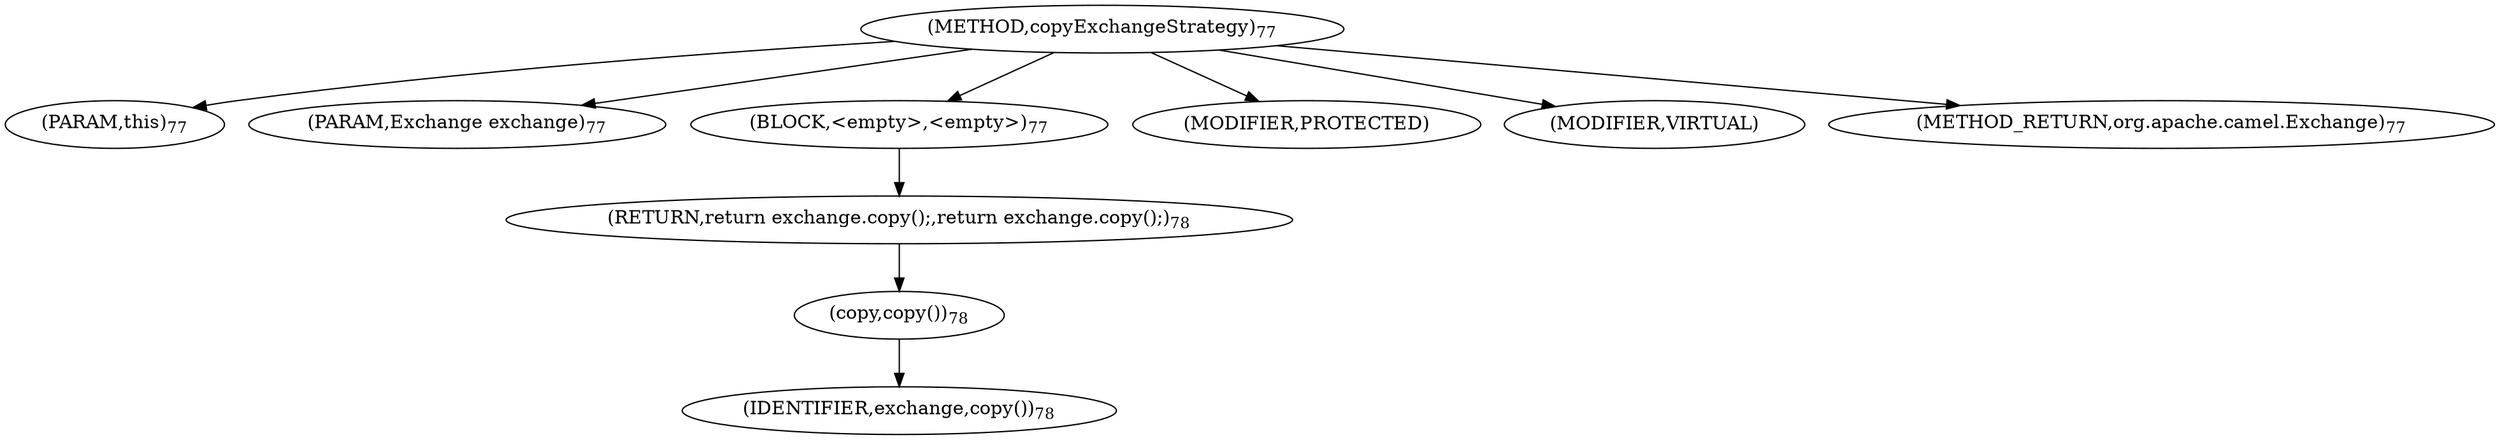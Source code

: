 digraph "copyExchangeStrategy" {  
"99" [label = <(METHOD,copyExchangeStrategy)<SUB>77</SUB>> ]
"100" [label = <(PARAM,this)<SUB>77</SUB>> ]
"101" [label = <(PARAM,Exchange exchange)<SUB>77</SUB>> ]
"102" [label = <(BLOCK,&lt;empty&gt;,&lt;empty&gt;)<SUB>77</SUB>> ]
"103" [label = <(RETURN,return exchange.copy();,return exchange.copy();)<SUB>78</SUB>> ]
"104" [label = <(copy,copy())<SUB>78</SUB>> ]
"105" [label = <(IDENTIFIER,exchange,copy())<SUB>78</SUB>> ]
"106" [label = <(MODIFIER,PROTECTED)> ]
"107" [label = <(MODIFIER,VIRTUAL)> ]
"108" [label = <(METHOD_RETURN,org.apache.camel.Exchange)<SUB>77</SUB>> ]
  "99" -> "100" 
  "99" -> "101" 
  "99" -> "102" 
  "99" -> "106" 
  "99" -> "107" 
  "99" -> "108" 
  "102" -> "103" 
  "103" -> "104" 
  "104" -> "105" 
}
